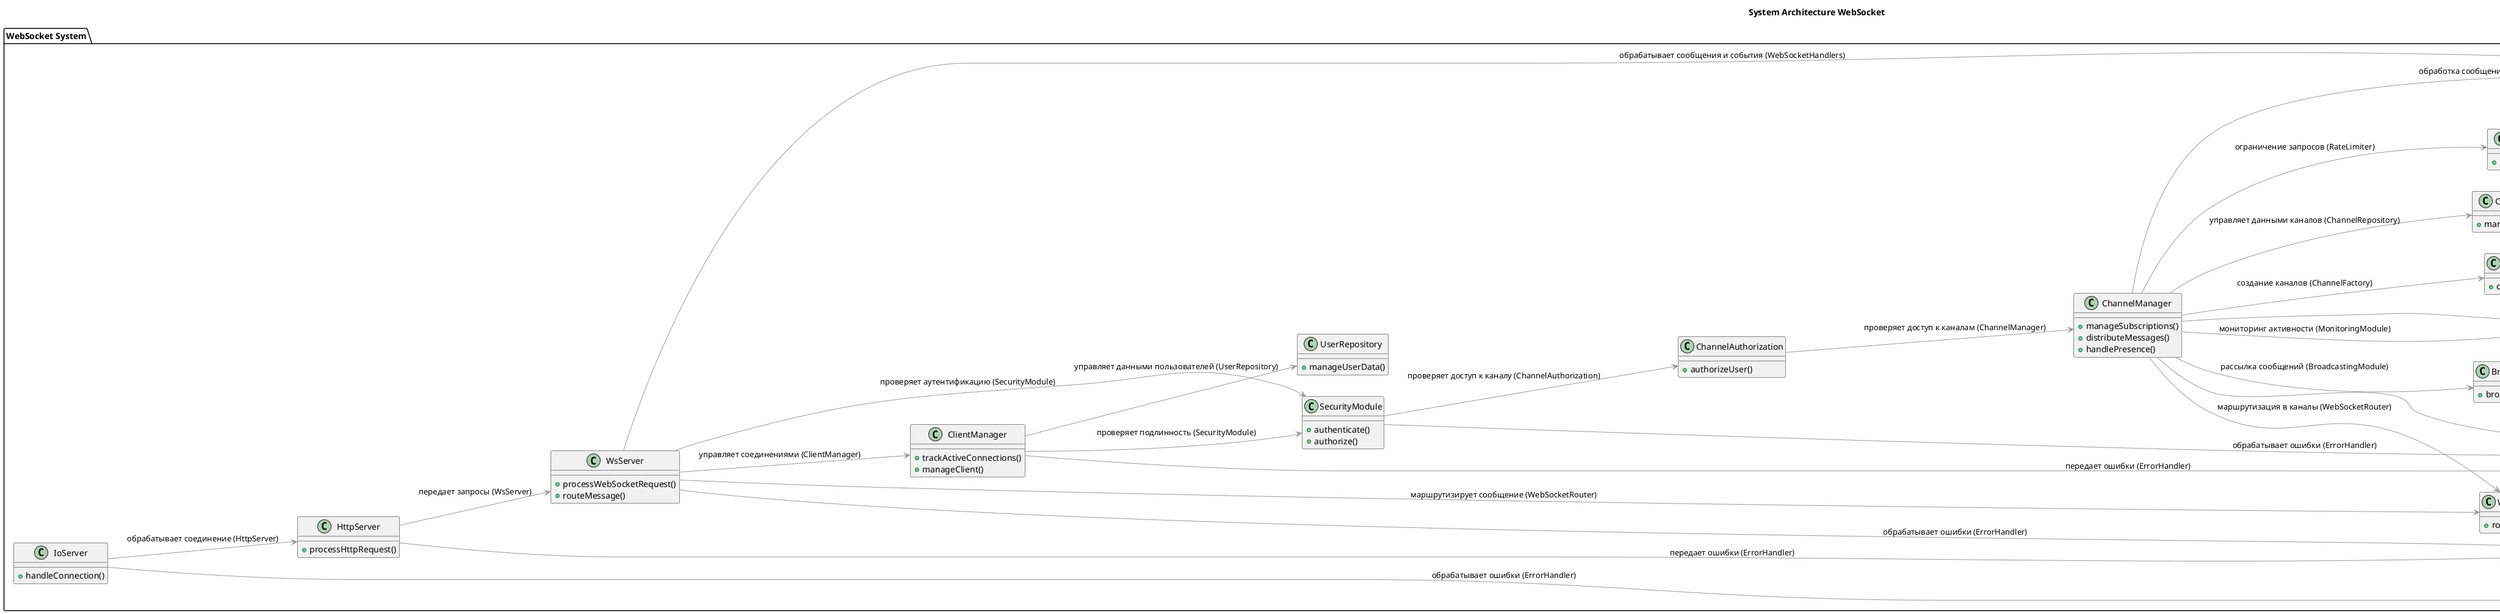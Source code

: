 @startuml
title System Architecture WebSocket

left to right direction

' Определяем палитру цветов для стрелок
!define COLOR_CLASS #999999

package "WebSocket System" {

    ' Классы
        class ErrorHandler {
            +handleError()
            ' Комментарий: Обрабатывает ошибки и логирует исключения.
        }

    class IoServer {
        +handleConnection()
        ' Комментарий: Обрабатывает входящие соединения.
    }
    class HttpServer {
        +processHttpRequest()
        ' Комментарий: Обрабатывает HTTP-запросы для WebSocket-соединений.
    }
    class WsServer {
        +processWebSocketRequest()
        +routeMessage()
        ' Комментарий: Управляет WebSocket-соединениями и маршрутизацией сообщений.
    }
    class WebSocketRouter {
        +routeToChannel()
        ' Комментарий: Маршрутизирует сообщения в соответствующие каналы.
    }
    class ClientManager {
        +trackActiveConnections()
        +manageClient()
        ' Комментарий: Управляет активными соединениями клиентов.
    }
    class ChannelManager {
        +manageSubscriptions()
        +distributeMessages()
        +handlePresence()
        ' Комментарий: Управляет подписками, распределением сообщений и присутствием.
    }
    class SecurityModule {
        +authenticate()
        +authorize()
        ' Комментарий: Отвечает за аутентификацию и авторизацию.
    }
    class ChannelAuthorization {
        +authorizeUser()
        ' Комментарий: Проверяет доступ пользователя к каналу.
    }
    class BroadcastingModule {
        +broadcastMessage()
        ' Комментарий: Отвечает за рассылку сообщений.
    }
    class MonitoringModule {
        +logEvents()
        +monitorSystem()
        +collectMetrics()
        ' Комментарий: Осуществляет мониторинг и логирование.
    }
    class Queue {
        +handleAsyncTasks()
        ' Комментарий: Управляет асинхронными задачами и обработкой сообщений.
    }
    class Redis {
        +cacheData()
        +handleInterProcessCommunication()
        ' Комментарий: Кэширует данные и обеспечивает IPC.
    }
    class ChannelFactory {
        +createChannel()
        ' Комментарий: Создает различные типы каналов.
    }
    class ExceptionLogger {
        +logException()
        ' Комментарий: Логирует исключения.
    }
    class UserRepository {
        +manageUserData()
        ' Комментарий: Управляет данными пользователей.
    }
    class ChannelRepository {
        +manageChannelData()
        ' Комментарий: Управляет данными каналов.
    }
    class RateLimiter {
        +limitRequests()
        ' Комментарий: Ограничивает количество запросов от клиента.
    }
    class WebSocketHandlers {
        +handleMessage()
        +handleEvent()
        ' Комментарий: Обрабатывает сообщения и события от клиентов.
    }

    ' Связи между классами
    ErrorHandler -[COLOR_CLASS]-> ExceptionLogger : логирует исключения (ExceptionLogger)
    IoServer -[COLOR_CLASS]-> HttpServer : обрабатывает соединение (HttpServer)
    HttpServer -[COLOR_CLASS]-> WsServer : передает запросы (WsServer)
    WsServer -[COLOR_CLASS]-> WebSocketRouter : маршрутизирует сообщение (WebSocketRouter)
    WsServer -[COLOR_CLASS]-> ClientManager : управляет соединениями (ClientManager)
    WsServer -[COLOR_CLASS]-> SecurityModule : проверяет аутентификацию (SecurityModule)
    SecurityModule -[COLOR_CLASS]-> ChannelAuthorization : проверяет доступ к каналу (ChannelAuthorization)
    WsServer -[COLOR_CLASS]-> WebSocketHandlers : обрабатывает сообщения и события (WebSocketHandlers)
    ClientManager -[COLOR_CLASS]-> SecurityModule : проверяет подлинность (SecurityModule)
    ChannelManager -[COLOR_CLASS]-> WebSocketRouter : маршрутизация в каналы (WebSocketRouter)
    ChannelManager -[COLOR_CLASS]-> BroadcastingModule : рассылка сообщений (BroadcastingModule)
    ChannelManager -[COLOR_CLASS]-> MonitoringModule : мониторинг активности (MonitoringModule)
    ChannelManager -[COLOR_CLASS]-> RateLimiter : ограничение запросов (RateLimiter)
    ChannelManager -[COLOR_CLASS]-> WebSocketHandlers : обработка сообщений и событий (WebSocketHandlers)
    ChannelManager -[COLOR_CLASS]-> Redis : кэширование данных (Redis)
    ChannelManager -[COLOR_CLASS]-> ChannelFactory : создание каналов (ChannelFactory)
    MonitoringModule -[COLOR_CLASS]-> Redis : хранение метрик (Redis)
    BroadcastingModule -[COLOR_CLASS]-> Queue : обработка асинхронных задач (Queue)
    Queue -[COLOR_CLASS]-> Redis : поддерживает IPC и кэширование (Redis)
    IoServer -[COLOR_CLASS]-> ErrorHandler : обрабатывает ошибки (ErrorHandler)
    HttpServer -[COLOR_CLASS]-> ErrorHandler : передает ошибки (ErrorHandler)
    WsServer -[COLOR_CLASS]-> ErrorHandler : обрабатывает ошибки (ErrorHandler)
    WebSocketRouter -[COLOR_CLASS]-> ErrorHandler : отправляет ошибки (ErrorHandler)
    ClientManager -[COLOR_CLASS]-> ErrorHandler : передает ошибки (ErrorHandler)
    ChannelManager -[COLOR_CLASS]-> ErrorHandler : передает ошибки (ErrorHandler)
    SecurityModule -[COLOR_CLASS]-> ErrorHandler : обрабатывает ошибки (ErrorHandler)
    BroadcastingModule -[COLOR_CLASS]-> ErrorHandler : обрабатывает ошибки (ErrorHandler)
    Queue -[COLOR_CLASS]-> ErrorHandler : передает ошибки (ErrorHandler)
    ClientManager -[COLOR_CLASS]-> UserRepository : управляет данными пользователей (UserRepository)
    ChannelManager -[COLOR_CLASS]-> ChannelRepository : управляет данными каналов (ChannelRepository)
    RateLimiter -[COLOR_CLASS]-> WebSocketHandlers : ограничивает запросы (WebSocketHandlers)
    ChannelAuthorization -[COLOR_CLASS]-> ChannelManager : проверяет доступ к каналам (ChannelManager)
}

@enduml
